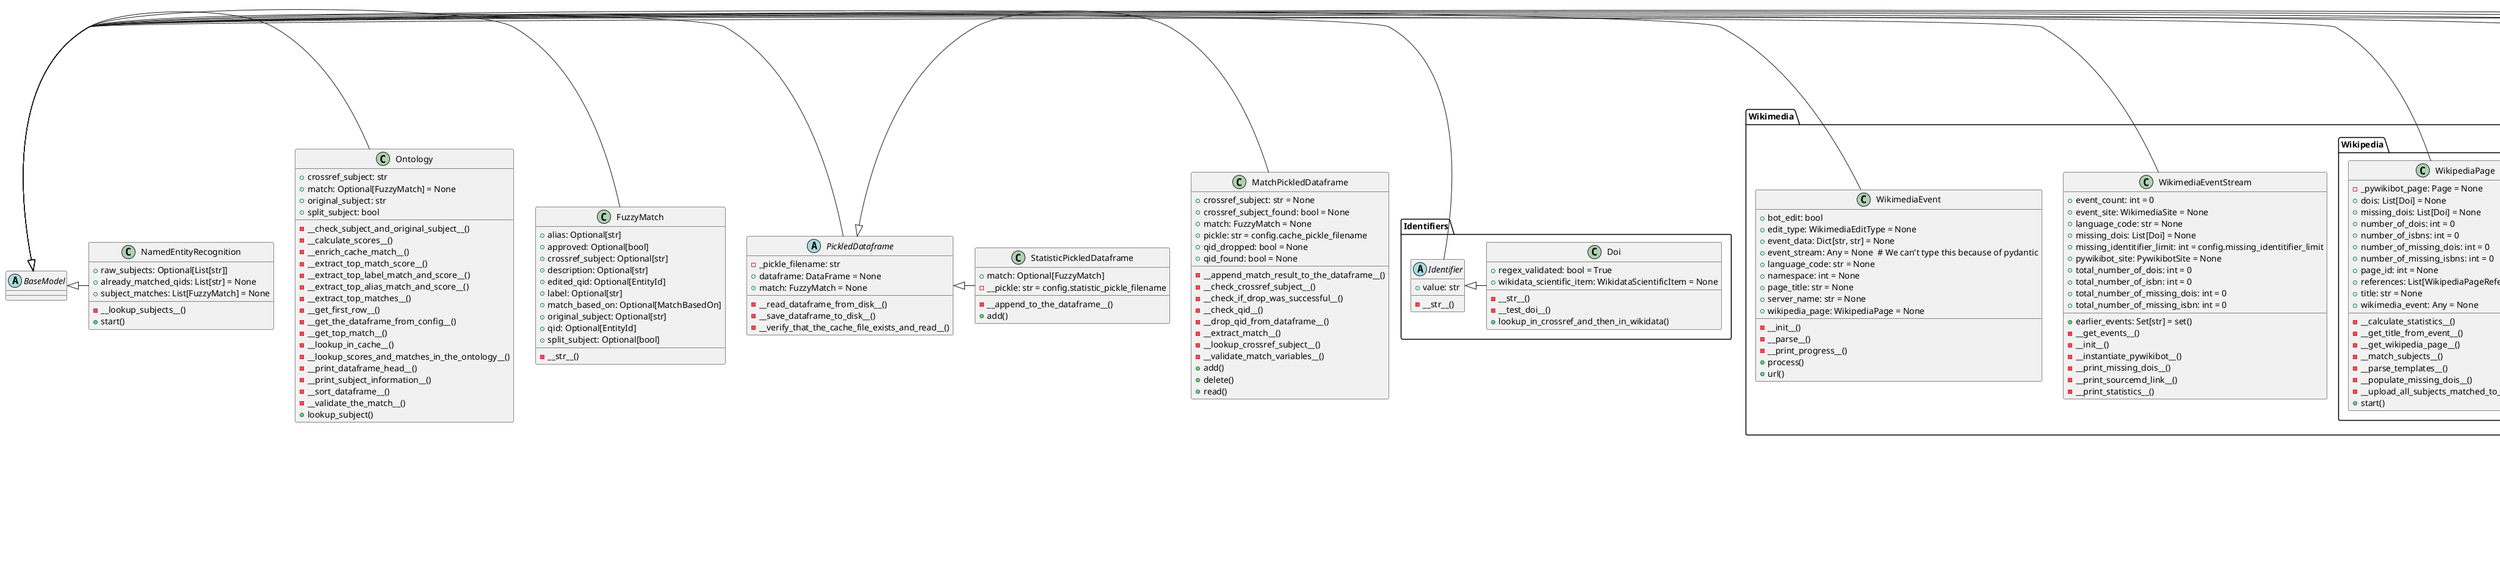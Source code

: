 @startuml
'https://plantuml.com/class-diagram

'BaseModel is not included in the hierarchy

' Abstract classes
abstract class BaseModel

package Identifiers {
    abstract class Identifier
    {
    +value: str
    -__str__()
    }
    class Doi
    {
    +regex_validated: bool = True
    +wikidata_scientific_item: WikidataScientificItem = None
    -__str__()
    -__test_doi__()
    +lookup_in_crossref_and_then_in_wikidata()
    }
}


abstract class PickledDataframe
{
-_pickle_filename: str
+dataframe: DataFrame = None
+match: FuzzyMatch = None
-__read_dataframe_from_disk__()
-__save_dataframe_to_disk__()
-__verify_that_the_cache_file_exists_and_read__()
}

class MatchPickledDataframe
{
+crossref_subject: str = None
+crossref_subject_found: bool = None
+match: FuzzyMatch = None
+pickle: str = config.cache_pickle_filename
+qid_dropped: bool = None
+qid_found: bool = None

-__append_match_result_to_the_dataframe__()
-__check_crossref_subject__()
-__check_if_drop_was_successful__()
-__check_qid__()
-__drop_qid_from_dataframe__()
-__extract_match__()
-__lookup_crossref_subject__()
-__validate_match_variables__()
+add()
+delete()
+read()
}

class StatisticPickledDataframe
{
+match: Optional[FuzzyMatch]
-__pickle: str = config.statistic_pickle_filename
-__append_to_the_dataframe__()
+add()
}


class FuzzyMatch
{
+alias: Optional[str]
+approved: Optional[bool]
+crossref_subject: Optional[str]
+description: Optional[str]
+edited_qid: Optional[EntityId]
+label: Optional[str]
+match_based_on: Optional[MatchBasedOn]
+original_subject: Optional[str]
+qid: Optional[EntityId]
+split_subject: Optional[bool]
-__str__()
}

class NamedEntityRecognition
{
+raw_subjects: Optional[List[str]]
+already_matched_qids: List[str] = None
+subject_matches: List[FuzzyMatch] = None
-__lookup_subjects__()
+start()
}

class Ontology
{
+crossref_subject: str
+match: Optional[FuzzyMatch] = None
+original_subject: str
+split_subject: bool
-__check_subject_and_original_subject__()
-__calculate_scores__()
-__enrich_cache_match__()
-__extract_top_match_score__()
-__extract_top_label_match_and_score__()
-__extract_top_alias_match_and_score__()
-__extract_top_matches__()
-__get_first_row__()
-__get_the_dataframe_from_config__()
-__get_top_match__()
-__lookup_in_cache__()
-__lookup_scores_and_matches_in_the_ontology__()
-__print_dataframe_head__()
-__print_subject_information__()
-__sort_dataframe__()
-__validate_the_match__()
+lookup_subject()
}

package Wikimedia {
    package Wikidata {
        class EntityId
        {
        +letter: WikidataNamespaceLetters = None
        +raw_entity_id: str
        +rest: str = None
        +value
        -__post_init_post_parse__()
        -__str__()
        +history_url()
        +url()
        }

        abstract class Item
        {
        -__aliases: Optional[List[str]]
        -__description: Optional[str]
        -__item: Optional[EntityItem]
        +qid: EntityId
        +aliases()
        +description()
        -__fetch__()
        }

        class ScientificItem
        {
        +crossref: CrossrefEngine = None
        +crossref_doi: str = None
        +doi_found_in_crossref: bool = False
        +doi_found_in_wikidata: bool = False
        +number_of_subject_matches: int = 0
        +qid: EntityId = None
        +subject_matches: List[FuzzyMatch] = None
        +wikipedia_doi: str  # This is mandatory
        -__call_the_hub_api__()
        -__lookup_via_hub__()
        -__lookup_in_crossref__()
        -__upload_main_subject_using_wbi__()
        -__lookup_in_wikidata__()
        +lookup_and_match_subjects()
        +upload_subjects()
        +wikidata_doi_search_url()
        }
    }

    package Wikipedia {
        package templates {
            package enwp {

                class CiteJournal
                {
                +doi: Optional[str] = None
                +journal_title: str = None
                +jstor: str = None
                +pmid: str = None
                +scopus_id: str = None
                -__str__()
                }
            }
        }

        class WikipediaPage
        {
        -_pywikibot_page: Page = None
        +dois: List[Doi] = None
        +missing_dois: List[Doi] = None
        +number_of_dois: int = 0
        +number_of_isbns: int = 0
        +number_of_missing_dois: int = 0
        +number_of_missing_isbns: int = 0
        +page_id: int = None
        +references: List[WikipediaPageReference] = None
        +title: str = None
        +wikimedia_event: Any = None
        -__calculate_statistics__()
        -__get_title_from_event__()
        -__get_wikipedia_page__()
        -__match_subjects__()
        -__parse_templates__()
        -__populate_missing_dois__()
        -__upload_all_subjects_matched_to_wikidata__()
        +start()
        }

        class WikipediaPageReference
        {
        +title: str = None
        }
    }

    class WikimediaEventStream
    {
    +earlier_events: Set[str] = set()
    +event_count: int = 0
    +event_site: WikimediaSite = None
    +language_code: str = None
    +missing_dois: List[Doi] = None
    +missing_identitifier_limit: int = config.missing_identitifier_limit
    +pywikibot_site: PywikibotSite = None
    +total_number_of_dois: int = 0
    +total_number_of_isbn: int = 0
    +total_number_of_missing_dois: int = 0
    +total_number_of_missing_isbn: int = 0
    -__get_events__()
    -__init__()
    -__instantiate_pywikibot__()
    -__print_missing_dois__()
    -__print_sourcemd_link__()
    -__print_statistics__()
    }

    class WikimediaEvent
    {
    +bot_edit: bool
    +edit_type: WikimediaEditType = None
    +event_data: Dict[str, str] = None
    +event_stream: Any = None  # We can't type this because of pydantic
    +language_code: str = None
    +namespace: int = None
    +page_title: str = None
    +server_name: str = None
    +wikipedia_page: WikipediaPage = None
    -__init__()
    -__parse__()
    -__print_progress__()
    +process()
    +url()
    }
}

package Crossref {
    class CrossrefEngine
    {
    +data: Any = None
    +object_type: str = None
    +result: Any = None
    +wikipedia_doi: str
    +work: CrossrefWork = None
    -__convert_to_snake_case__()
    -__lookup_work__()
    -__parse_habanero_data__()
    +lookup_work()
    +match_subjects()
    }

    class CrossrefWork
    {
    -__isbn: Optional[List[str]]
    -__license_url: Optional[str]
    +author: Optional[List[CrossrefAuthor]]
    +doi: str
    +is_referenced_by_count: Optional[conint(ge=0)]
    +issn: Optional[List[str]]
    +issn_qid: Optional[str]
    +issued: Optional[CrossrefDateParts]
    +link: Optional[List[CrossrefLink]]
    +named_entity_recognition: NamedEntityRecognition = None
    +object_type: Optional[CrossrefEntryType]
    +original_title: Optional[List[str]]
    +pdf_urls: Optional[List[str]]
    +prefix: Optional[str]
    +published: Optional[CrossrefDateParts]
    +published_print: Optional[CrossrefDateParts]
    +publisher: Optional[str]
    +publisher_location: Optional[str]
    +reference: Optional[List[CrossrefReference]]
    +references_count: Optional[conint(ge=0)]
    +score: str
    +source: str
    +subject: Optional[List[str]]  # raw subjects
    +subtitle: Optional[List[str]]
    +title: Optional[List[Any]]
    +first_title
    +isbn_list
    +license_qid
    +number_of_subject_matches
    +references
    -__str__
    +match_subjects_to_qids()
    +parse_into_objects()
    +pretty_print()
    }
}
PickledDataframe <|- MatchPickledDataframe
PickledDataframe <|- StatisticPickledDataframe
Identifier <|- Doi
Item <|- ScientificItem
WikipediaPageReference <|- CiteJournal
BaseModel <|- WikipediaPage
BaseModel <|- CrossrefEngine
BaseModel <|- CrossrefWork
BaseModel <|- Item
BaseModel <|- PickledDataframe
BaseModel <|- Identifier
BaseModel <|- EntityId
BaseModel <|- WikimediaEventStream
BaseModel <|- WikimediaEvent
BaseModel <|- WikipediaPageReference
BaseModel <|- FuzzyMatch
BaseModel <|- Ontology
BaseModel <|- NamedEntityRecognition





enum MatchStatus
enum PywikibotSite
enum OntologyDataframeColumn
enum MatchBasedOn
enum CacheDataframeColumn

'abstract class AbstractList
'abstract AbstractCollection
'interface List
'interface Collection
'
'List <|-- AbstractList
'Collection <|-- AbstractCollection
'
'Collection <|- List
'AbstractCollection <|- AbstractList
'AbstractList <|-- ArrayList
'
'class ArrayList {
'Object[] elementData
'size()
'}
'
'enum TimeUnit {
'DAYS
'HOURS
'MINUTES
'}

@enduml